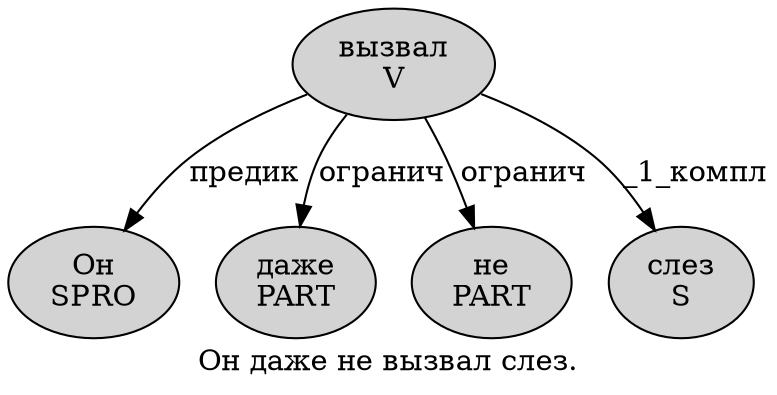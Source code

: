 digraph SENTENCE_99 {
	graph [label="Он даже не вызвал слез."]
	node [style=filled]
		0 [label="Он
SPRO" color="" fillcolor=lightgray penwidth=1 shape=ellipse]
		1 [label="даже
PART" color="" fillcolor=lightgray penwidth=1 shape=ellipse]
		2 [label="не
PART" color="" fillcolor=lightgray penwidth=1 shape=ellipse]
		3 [label="вызвал
V" color="" fillcolor=lightgray penwidth=1 shape=ellipse]
		4 [label="слез
S" color="" fillcolor=lightgray penwidth=1 shape=ellipse]
			3 -> 0 [label="предик"]
			3 -> 1 [label="огранич"]
			3 -> 2 [label="огранич"]
			3 -> 4 [label="_1_компл"]
}